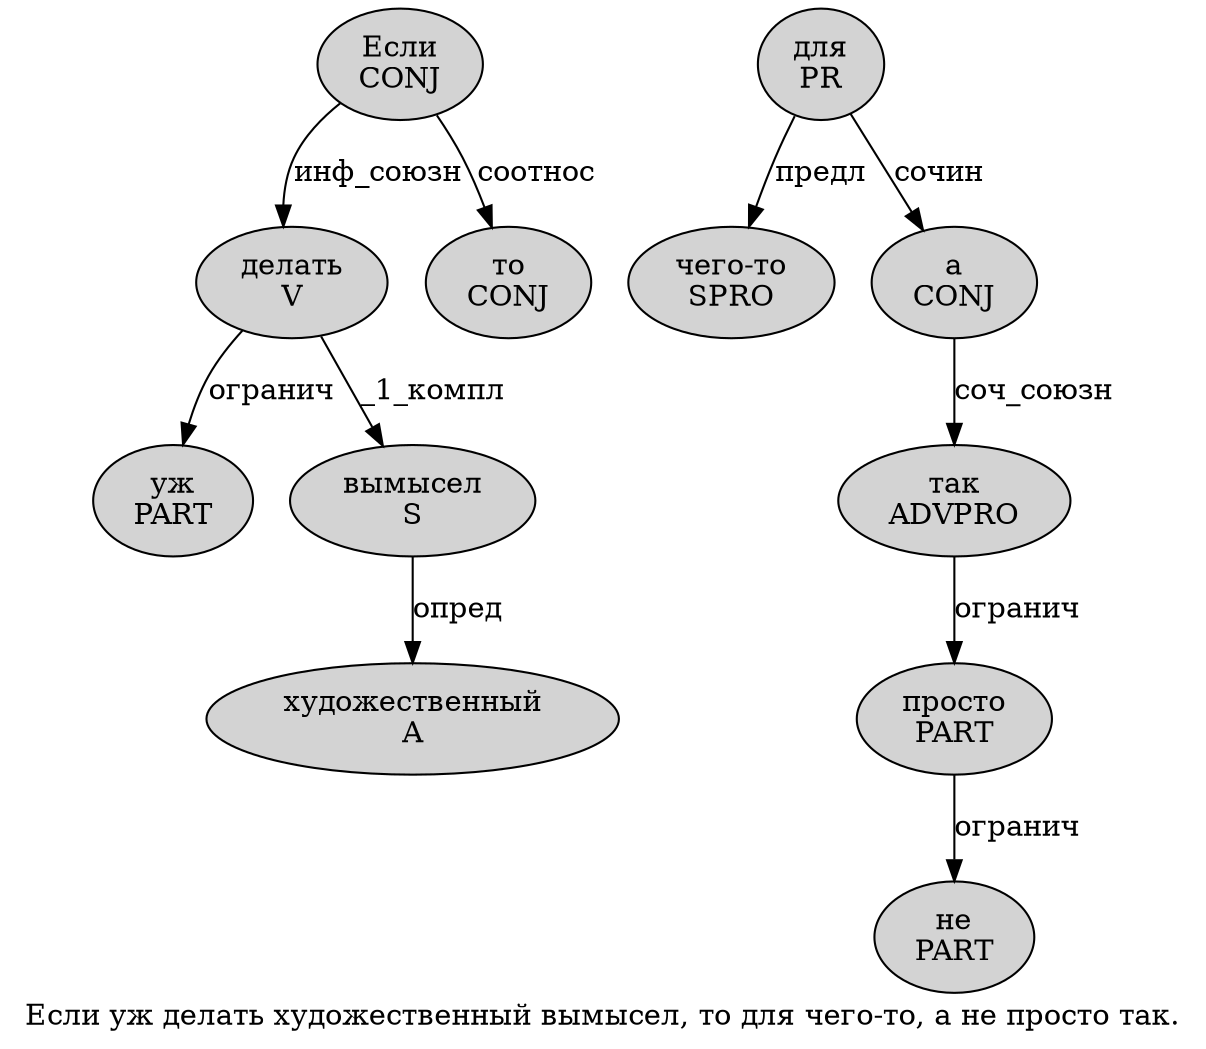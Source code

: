 digraph SENTENCE_3404 {
	graph [label="Если уж делать художественный вымысел, то для чего-то, а не просто так."]
	node [style=filled]
		0 [label="Если
CONJ" color="" fillcolor=lightgray penwidth=1 shape=ellipse]
		1 [label="уж
PART" color="" fillcolor=lightgray penwidth=1 shape=ellipse]
		2 [label="делать
V" color="" fillcolor=lightgray penwidth=1 shape=ellipse]
		3 [label="художественный
A" color="" fillcolor=lightgray penwidth=1 shape=ellipse]
		4 [label="вымысел
S" color="" fillcolor=lightgray penwidth=1 shape=ellipse]
		6 [label="то
CONJ" color="" fillcolor=lightgray penwidth=1 shape=ellipse]
		7 [label="для
PR" color="" fillcolor=lightgray penwidth=1 shape=ellipse]
		8 [label="чего-то
SPRO" color="" fillcolor=lightgray penwidth=1 shape=ellipse]
		10 [label="а
CONJ" color="" fillcolor=lightgray penwidth=1 shape=ellipse]
		11 [label="не
PART" color="" fillcolor=lightgray penwidth=1 shape=ellipse]
		12 [label="просто
PART" color="" fillcolor=lightgray penwidth=1 shape=ellipse]
		13 [label="так
ADVPRO" color="" fillcolor=lightgray penwidth=1 shape=ellipse]
			7 -> 8 [label="предл"]
			7 -> 10 [label="сочин"]
			12 -> 11 [label="огранич"]
			13 -> 12 [label="огранич"]
			10 -> 13 [label="соч_союзн"]
			4 -> 3 [label="опред"]
			2 -> 1 [label="огранич"]
			2 -> 4 [label="_1_компл"]
			0 -> 2 [label="инф_союзн"]
			0 -> 6 [label="соотнос"]
}